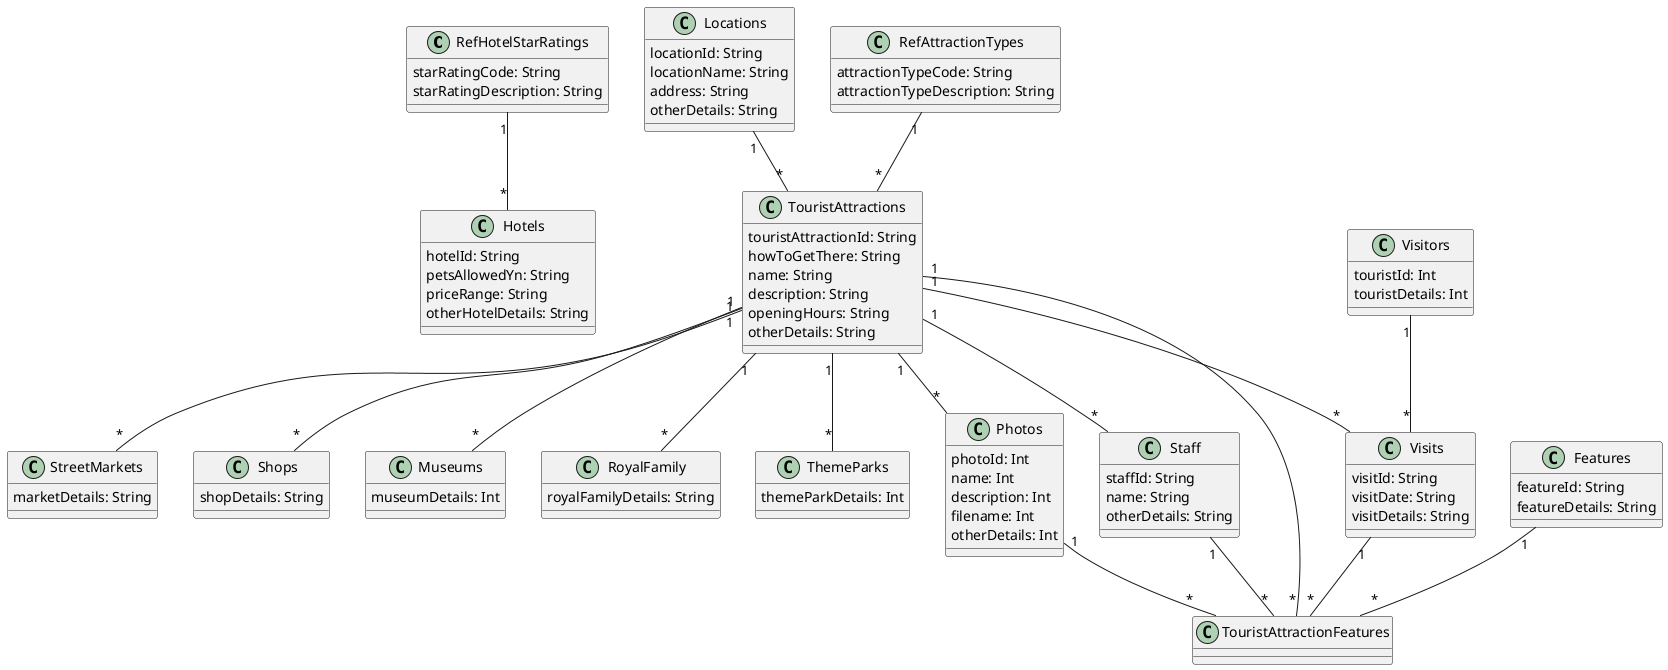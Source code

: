 @startuml "CreThemePark"


class RefHotelStarRatings{
  starRatingCode: String
  starRatingDescription: String
}

class Locations{
  locationId: String
  locationName: String
  address: String
  otherDetails: String
}

class RefAttractionTypes{
  attractionTypeCode: String
  attractionTypeDescription: String
}

class Visitors{
  touristId: Int
  touristDetails: Int
}

class Features{
  featureId: String
  featureDetails: String
}

class Hotels{
  hotelId: String
  petsAllowedYn: String
  priceRange: String
  otherHotelDetails: String
}

class TouristAttractions{
  touristAttractionId: String
  howToGetThere: String
  name: String
  description: String
  openingHours: String
  otherDetails: String
}

class StreetMarkets{
  marketDetails: String
}

class Shops{
  shopDetails: String
}

class Museums{
  museumDetails: Int
}

class RoyalFamily{
  royalFamilyDetails: String
}

class ThemeParks{
  themeParkDetails: Int
}

class Visits{
  visitId: String
  visitDate: String
  visitDetails: String
}

class Photos{
  photoId: Int
  name: Int
  description: Int
  filename: Int
  otherDetails: Int
}

class Staff{
  staffId: String
  name: String
  otherDetails: String
}

class TouristAttractionFeatures{
}



RefHotelStarRatings "1" -- "*" Hotels

Locations "1" -- "*" TouristAttractions

RefAttractionTypes "1" -- "*" TouristAttractions

Visitors "1" -- "*" Visits

Features "1" -- "*" TouristAttractionFeatures

TouristAttractions "1" -- "*" Photos

TouristAttractions "1" -- "*" StreetMarkets

TouristAttractions "1" -- "*" Staff

TouristAttractions "1" -- "*" RoyalFamily

TouristAttractions "1" -- "*" Shops

TouristAttractions "1" -- "*" TouristAttractionFeatures

TouristAttractions "1" -- "*" Visits

TouristAttractions "1" -- "*" ThemeParks

TouristAttractions "1" -- "*" Museums

Visits "1" -- "*" TouristAttractionFeatures

Photos "1" -- "*" TouristAttractionFeatures

Staff "1" -- "*" TouristAttractionFeatures


@enduml